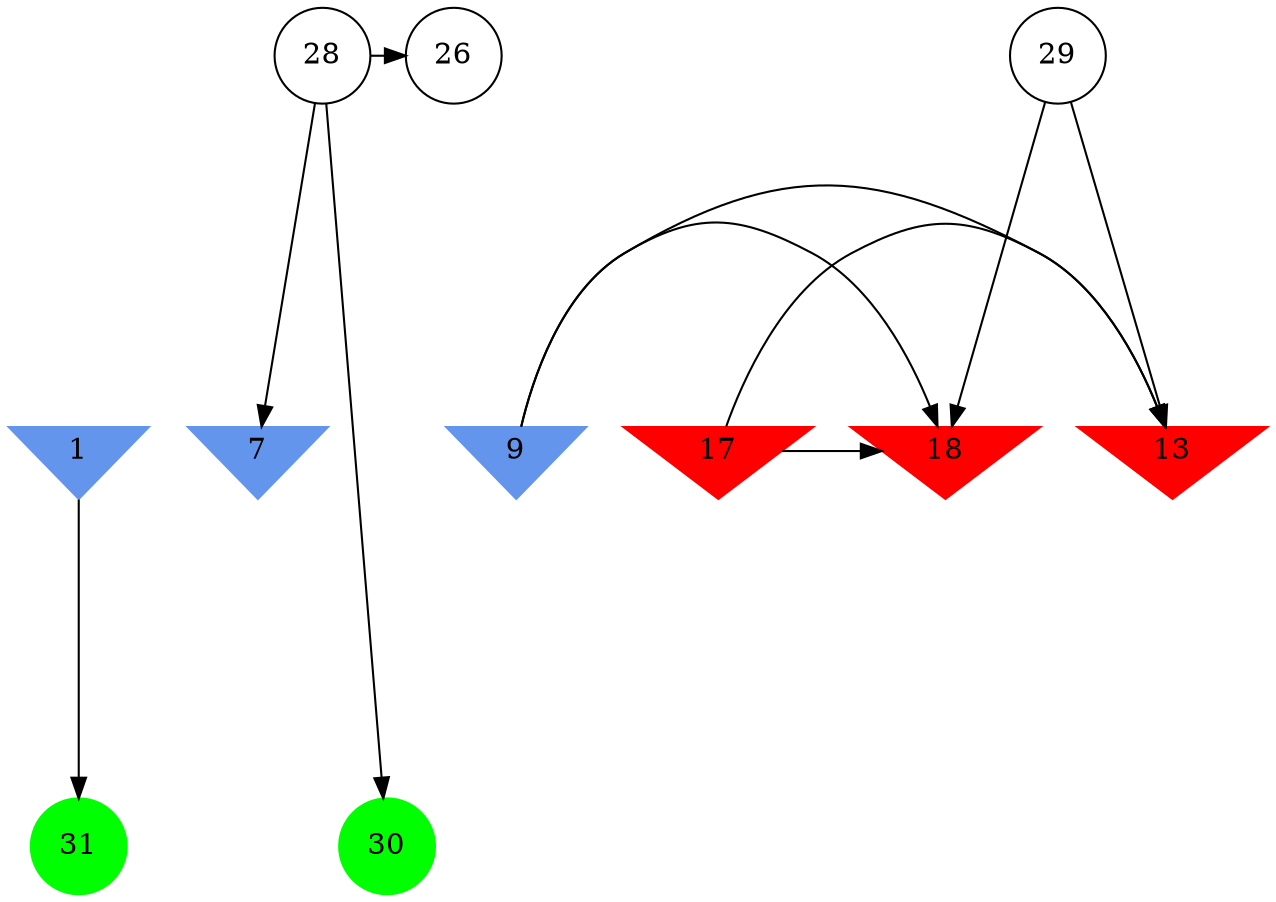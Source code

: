 digraph brain {
	ranksep=2.0;
	1 [shape=invtriangle,style=filled,color=cornflowerblue];
	7 [shape=invtriangle,style=filled,color=cornflowerblue];
	9 [shape=invtriangle,style=filled,color=cornflowerblue];
	13 [shape=invtriangle,style=filled,color=red];
	17 [shape=invtriangle,style=filled,color=red];
	18 [shape=invtriangle,style=filled,color=red];
	26 [shape=circle,color=black];
	28 [shape=circle,color=black];
	29 [shape=circle,color=black];
	30 [shape=circle,style=filled,color=green];
	31 [shape=circle,style=filled,color=green];
	1	->	31;
	28	->	7;
	28	->	30;
	28	->	26;
	9	->	13;
	9	->	18;
	29	->	13;
	29	->	18;
	17	->	13;
	17	->	18;
	{ rank=same; 1; 7; 9; 13; 17; 18; }
	{ rank=same; 26; 28; 29; }
	{ rank=same; 30; 31; }
}
